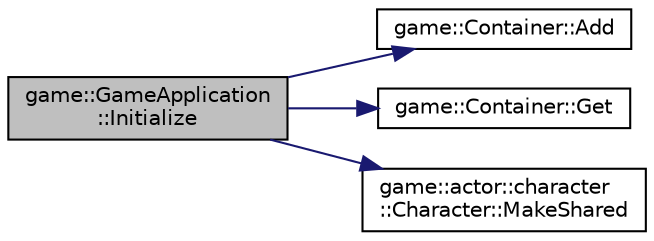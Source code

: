 digraph "game::GameApplication::Initialize"
{
 // LATEX_PDF_SIZE
  edge [fontname="Helvetica",fontsize="10",labelfontname="Helvetica",labelfontsize="10"];
  node [fontname="Helvetica",fontsize="10",shape=record];
  rankdir="LR";
  Node1 [label="game::GameApplication\l::Initialize",height=0.2,width=0.4,color="black", fillcolor="grey75", style="filled", fontcolor="black",tooltip="初期化"];
  Node1 -> Node2 [color="midnightblue",fontsize="10",style="solid",fontname="Helvetica"];
  Node2 [label="game::Container::Add",height=0.2,width=0.4,color="black", fillcolor="white", style="filled",URL="$classgame_1_1_container.html#a9bdffa457d9500b2b1cb4392e0cc2dce",tooltip="追加"];
  Node1 -> Node3 [color="midnightblue",fontsize="10",style="solid",fontname="Helvetica"];
  Node3 [label="game::Container::Get",height=0.2,width=0.4,color="black", fillcolor="white", style="filled",URL="$classgame_1_1_container.html#a02e41ffc777ffaa8a2a1d65168c26aec",tooltip="取得"];
  Node1 -> Node4 [color="midnightblue",fontsize="10",style="solid",fontname="Helvetica"];
  Node4 [label="game::actor::character\l::Character::MakeShared",height=0.2,width=0.4,color="black", fillcolor="white", style="filled",URL="$classgame_1_1actor_1_1character_1_1_character.html#af101b4c35bd3638bc6e7b8876008dcf8",tooltip="名前付きコンストラクタ"];
}
